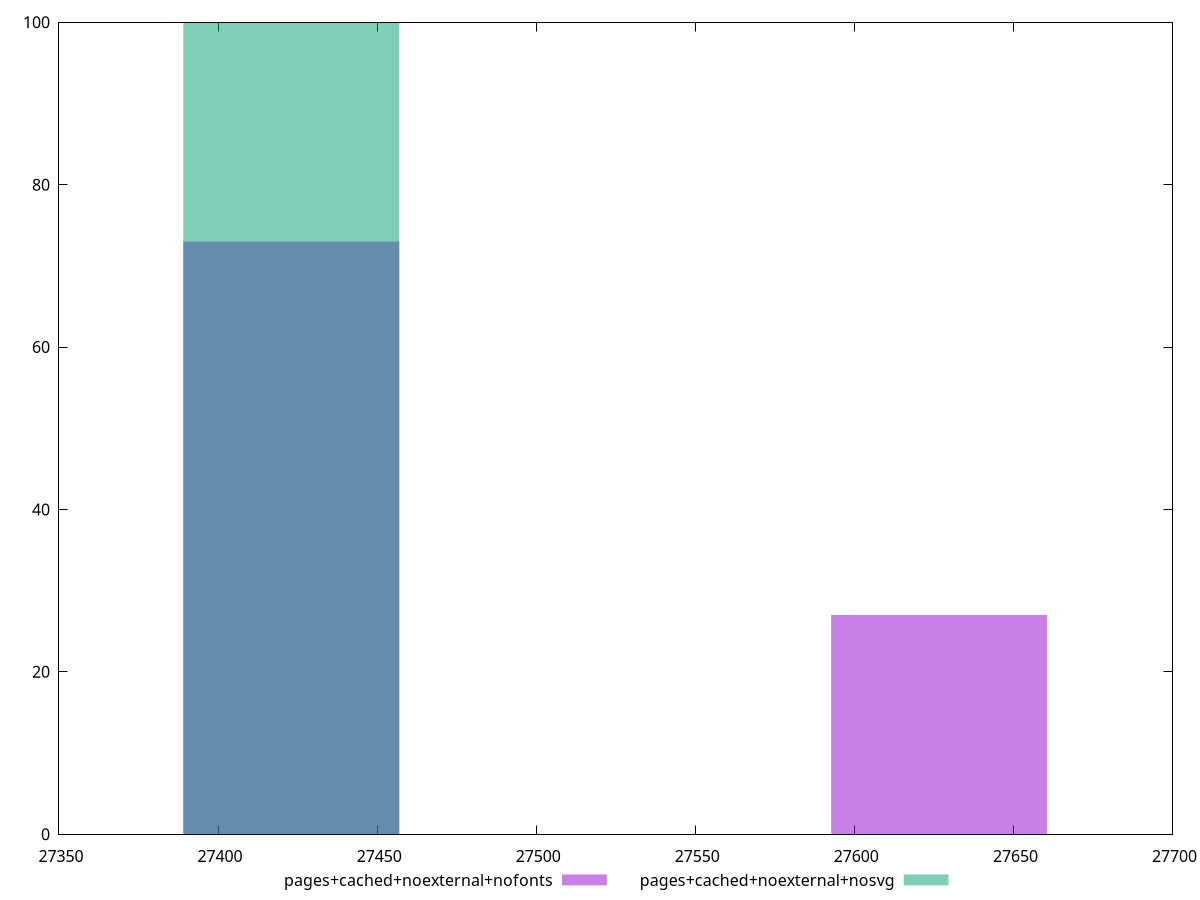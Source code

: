 reset
set terminal svg size 640, 500 enhanced background rgb 'white'
set output "reprap/uses-webp-images/comparison/histogram/6_vs_7.svg"

$pagesCachedNoexternalNofonts <<EOF
27423.00969504399 73
27626.645905650752 27
EOF

$pagesCachedNoexternalNosvg <<EOF
27423.00969504399 100
EOF

set key outside below
set boxwidth 67.87873686892077
set yrange [0:100]
set style fill transparent solid 0.5 noborder

plot \
  $pagesCachedNoexternalNofonts title "pages+cached+noexternal+nofonts" with boxes, \
  $pagesCachedNoexternalNosvg title "pages+cached+noexternal+nosvg" with boxes, \


reset